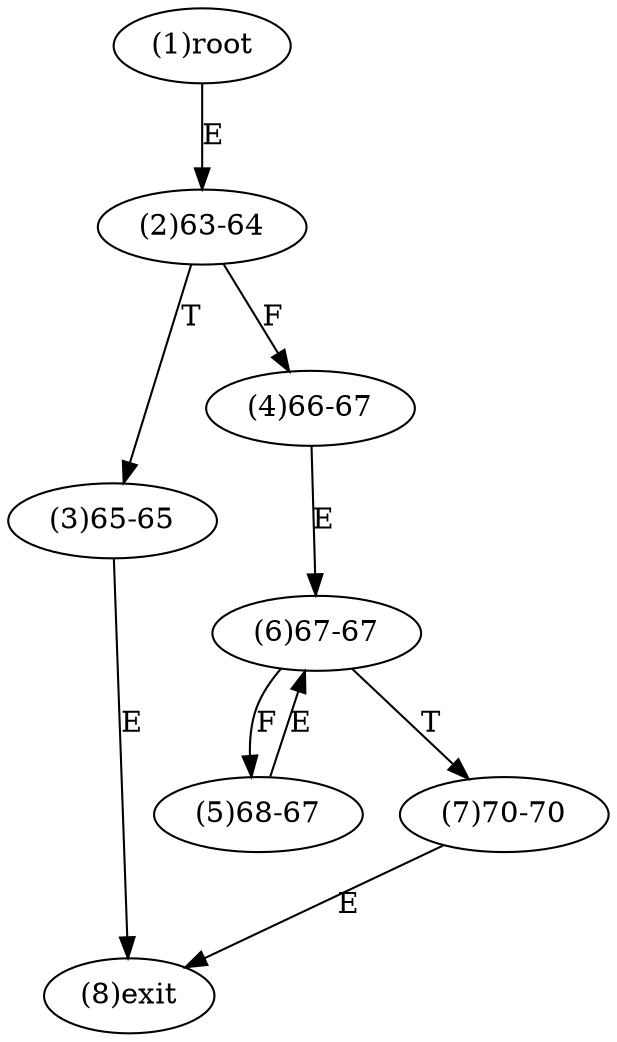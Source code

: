 digraph "" { 
1[ label="(1)root"];
2[ label="(2)63-64"];
3[ label="(3)65-65"];
4[ label="(4)66-67"];
5[ label="(5)68-67"];
6[ label="(6)67-67"];
7[ label="(7)70-70"];
8[ label="(8)exit"];
1->2[ label="E"];
2->4[ label="F"];
2->3[ label="T"];
3->8[ label="E"];
4->6[ label="E"];
5->6[ label="E"];
6->5[ label="F"];
6->7[ label="T"];
7->8[ label="E"];
}